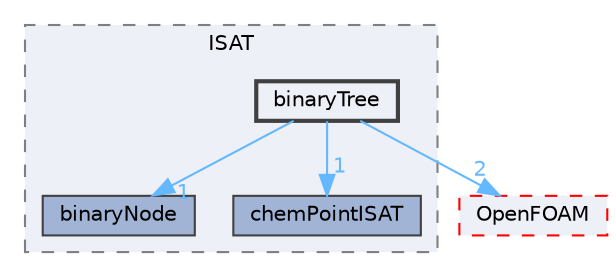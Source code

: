 digraph "src/thermophysicalModels/chemistryModel/chemistryModel/TDACChemistryModel/tabulation/ISAT/binaryTree"
{
 // LATEX_PDF_SIZE
  bgcolor="transparent";
  edge [fontname=Helvetica,fontsize=10,labelfontname=Helvetica,labelfontsize=10];
  node [fontname=Helvetica,fontsize=10,shape=box,height=0.2,width=0.4];
  compound=true
  subgraph clusterdir_7219e9beda73e4f7f74dfa284027691b {
    graph [ bgcolor="#edf0f7", pencolor="grey50", label="ISAT", fontname=Helvetica,fontsize=10 style="filled,dashed", URL="dir_7219e9beda73e4f7f74dfa284027691b.html",tooltip=""]
  dir_08fbe5e166154598ca39f40c1ab0549c [label="binaryNode", fillcolor="#a2b4d6", color="grey25", style="filled", URL="dir_08fbe5e166154598ca39f40c1ab0549c.html",tooltip=""];
  dir_5770e3c71c220b1215a25797f67fb21b [label="chemPointISAT", fillcolor="#a2b4d6", color="grey25", style="filled", URL="dir_5770e3c71c220b1215a25797f67fb21b.html",tooltip=""];
  dir_d159814d0ccfd3c91fecea0156c28783 [label="binaryTree", fillcolor="#edf0f7", color="grey25", style="filled,bold", URL="dir_d159814d0ccfd3c91fecea0156c28783.html",tooltip=""];
  }
  dir_c5473ff19b20e6ec4dfe5c310b3778a8 [label="OpenFOAM", fillcolor="#edf0f7", color="red", style="filled,dashed", URL="dir_c5473ff19b20e6ec4dfe5c310b3778a8.html",tooltip=""];
  dir_d159814d0ccfd3c91fecea0156c28783->dir_08fbe5e166154598ca39f40c1ab0549c [headlabel="1", labeldistance=1.5 headhref="dir_000271_000270.html" href="dir_000271_000270.html" color="steelblue1" fontcolor="steelblue1"];
  dir_d159814d0ccfd3c91fecea0156c28783->dir_5770e3c71c220b1215a25797f67fb21b [headlabel="1", labeldistance=1.5 headhref="dir_000271_000479.html" href="dir_000271_000479.html" color="steelblue1" fontcolor="steelblue1"];
  dir_d159814d0ccfd3c91fecea0156c28783->dir_c5473ff19b20e6ec4dfe5c310b3778a8 [headlabel="2", labeldistance=1.5 headhref="dir_000271_002695.html" href="dir_000271_002695.html" color="steelblue1" fontcolor="steelblue1"];
}
